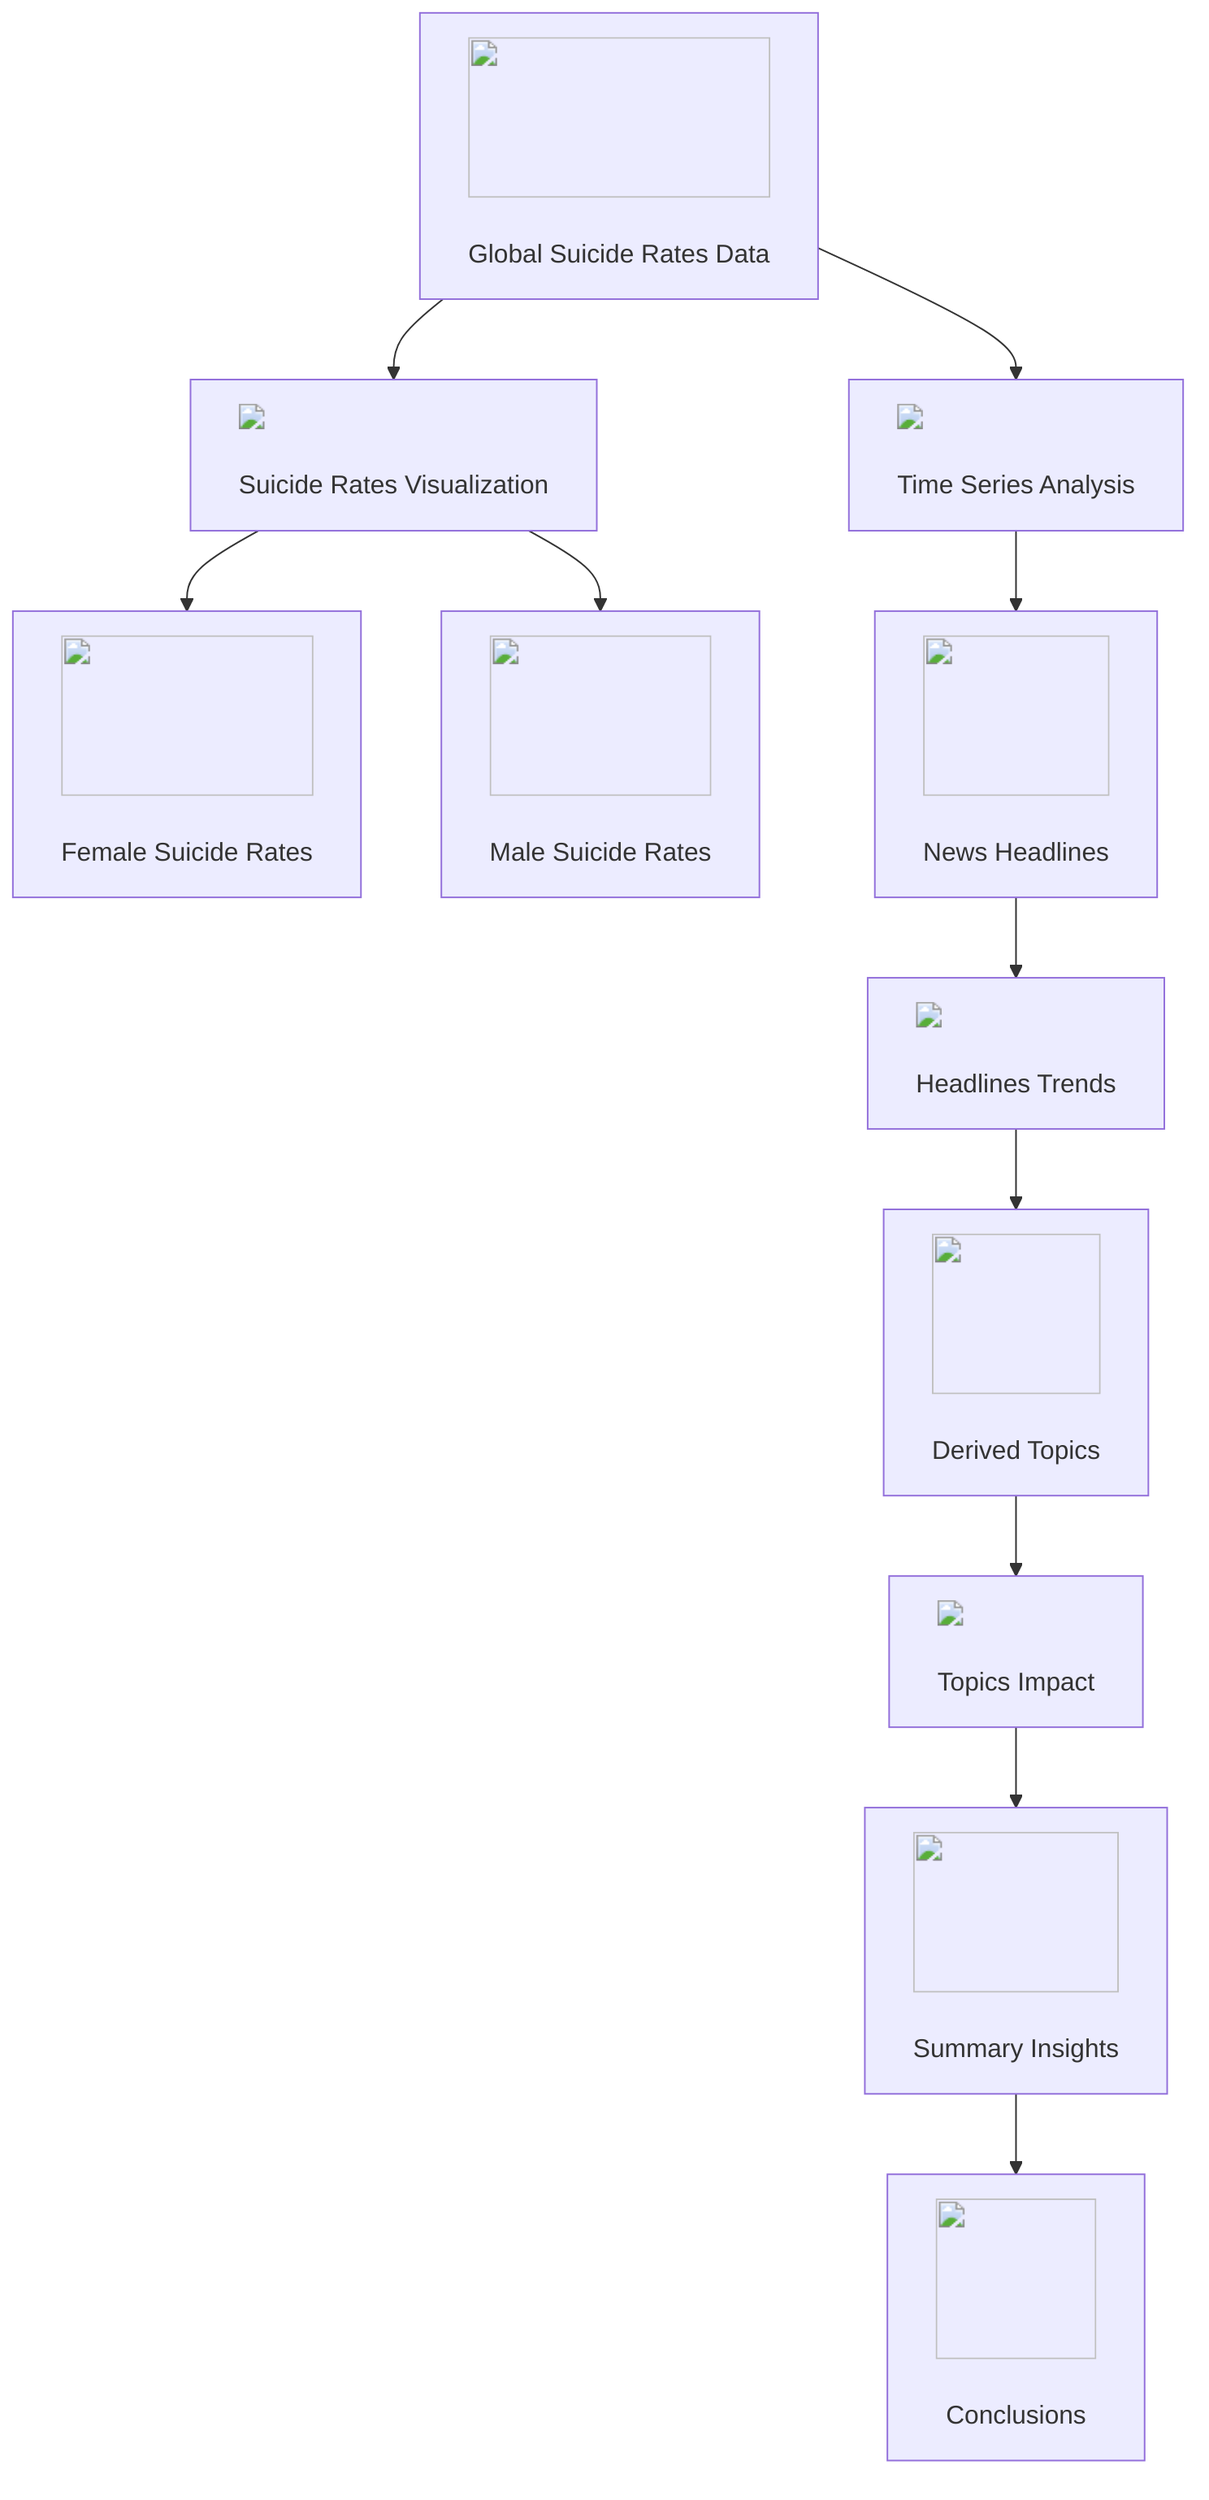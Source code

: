 graph TD;
    A["<img src='icons/database.svg' width=100 height=100/> <br/> Global Suicide Rates Data"] --> B["<img src='dummy_plots/barplot_template.svg'/> <br/> Suicide Rates Visualization"];
    A --> C["<img src='dummy_plots/lineplot_template.svg'/> <br/> Time Series Analysis"];
    B --> D["<img src='icons/table.svg' width=100 height=100/> <br/> Female Suicide Rates"];
    B --> E["<img src='icons/table.svg' width=100 height=100/> <br/> Male Suicide Rates"];
    C --> F["<img src='icons/file.svg' width=100 height=100/> <br/> News Headlines"];
    F --> G["<img src='dummy_plots/scatter_plot_template.svg'/> <br/> Headlines Trends"];
    G --> H["<img src='icons/column_split.svg' width=100 height=100/> <br/> Derived Topics"];
    H --> I["<img src='dummy_plots/boxplot_template.svg'/> <br/> Topics Impact"];
    I --> J["<img src='icons/table.svg' width=100 height=100/> <br/> Summary Insights"];
    J --> K["<img src='icons/brain.svg' width=100 height=100/> <br/> Conclusions"];